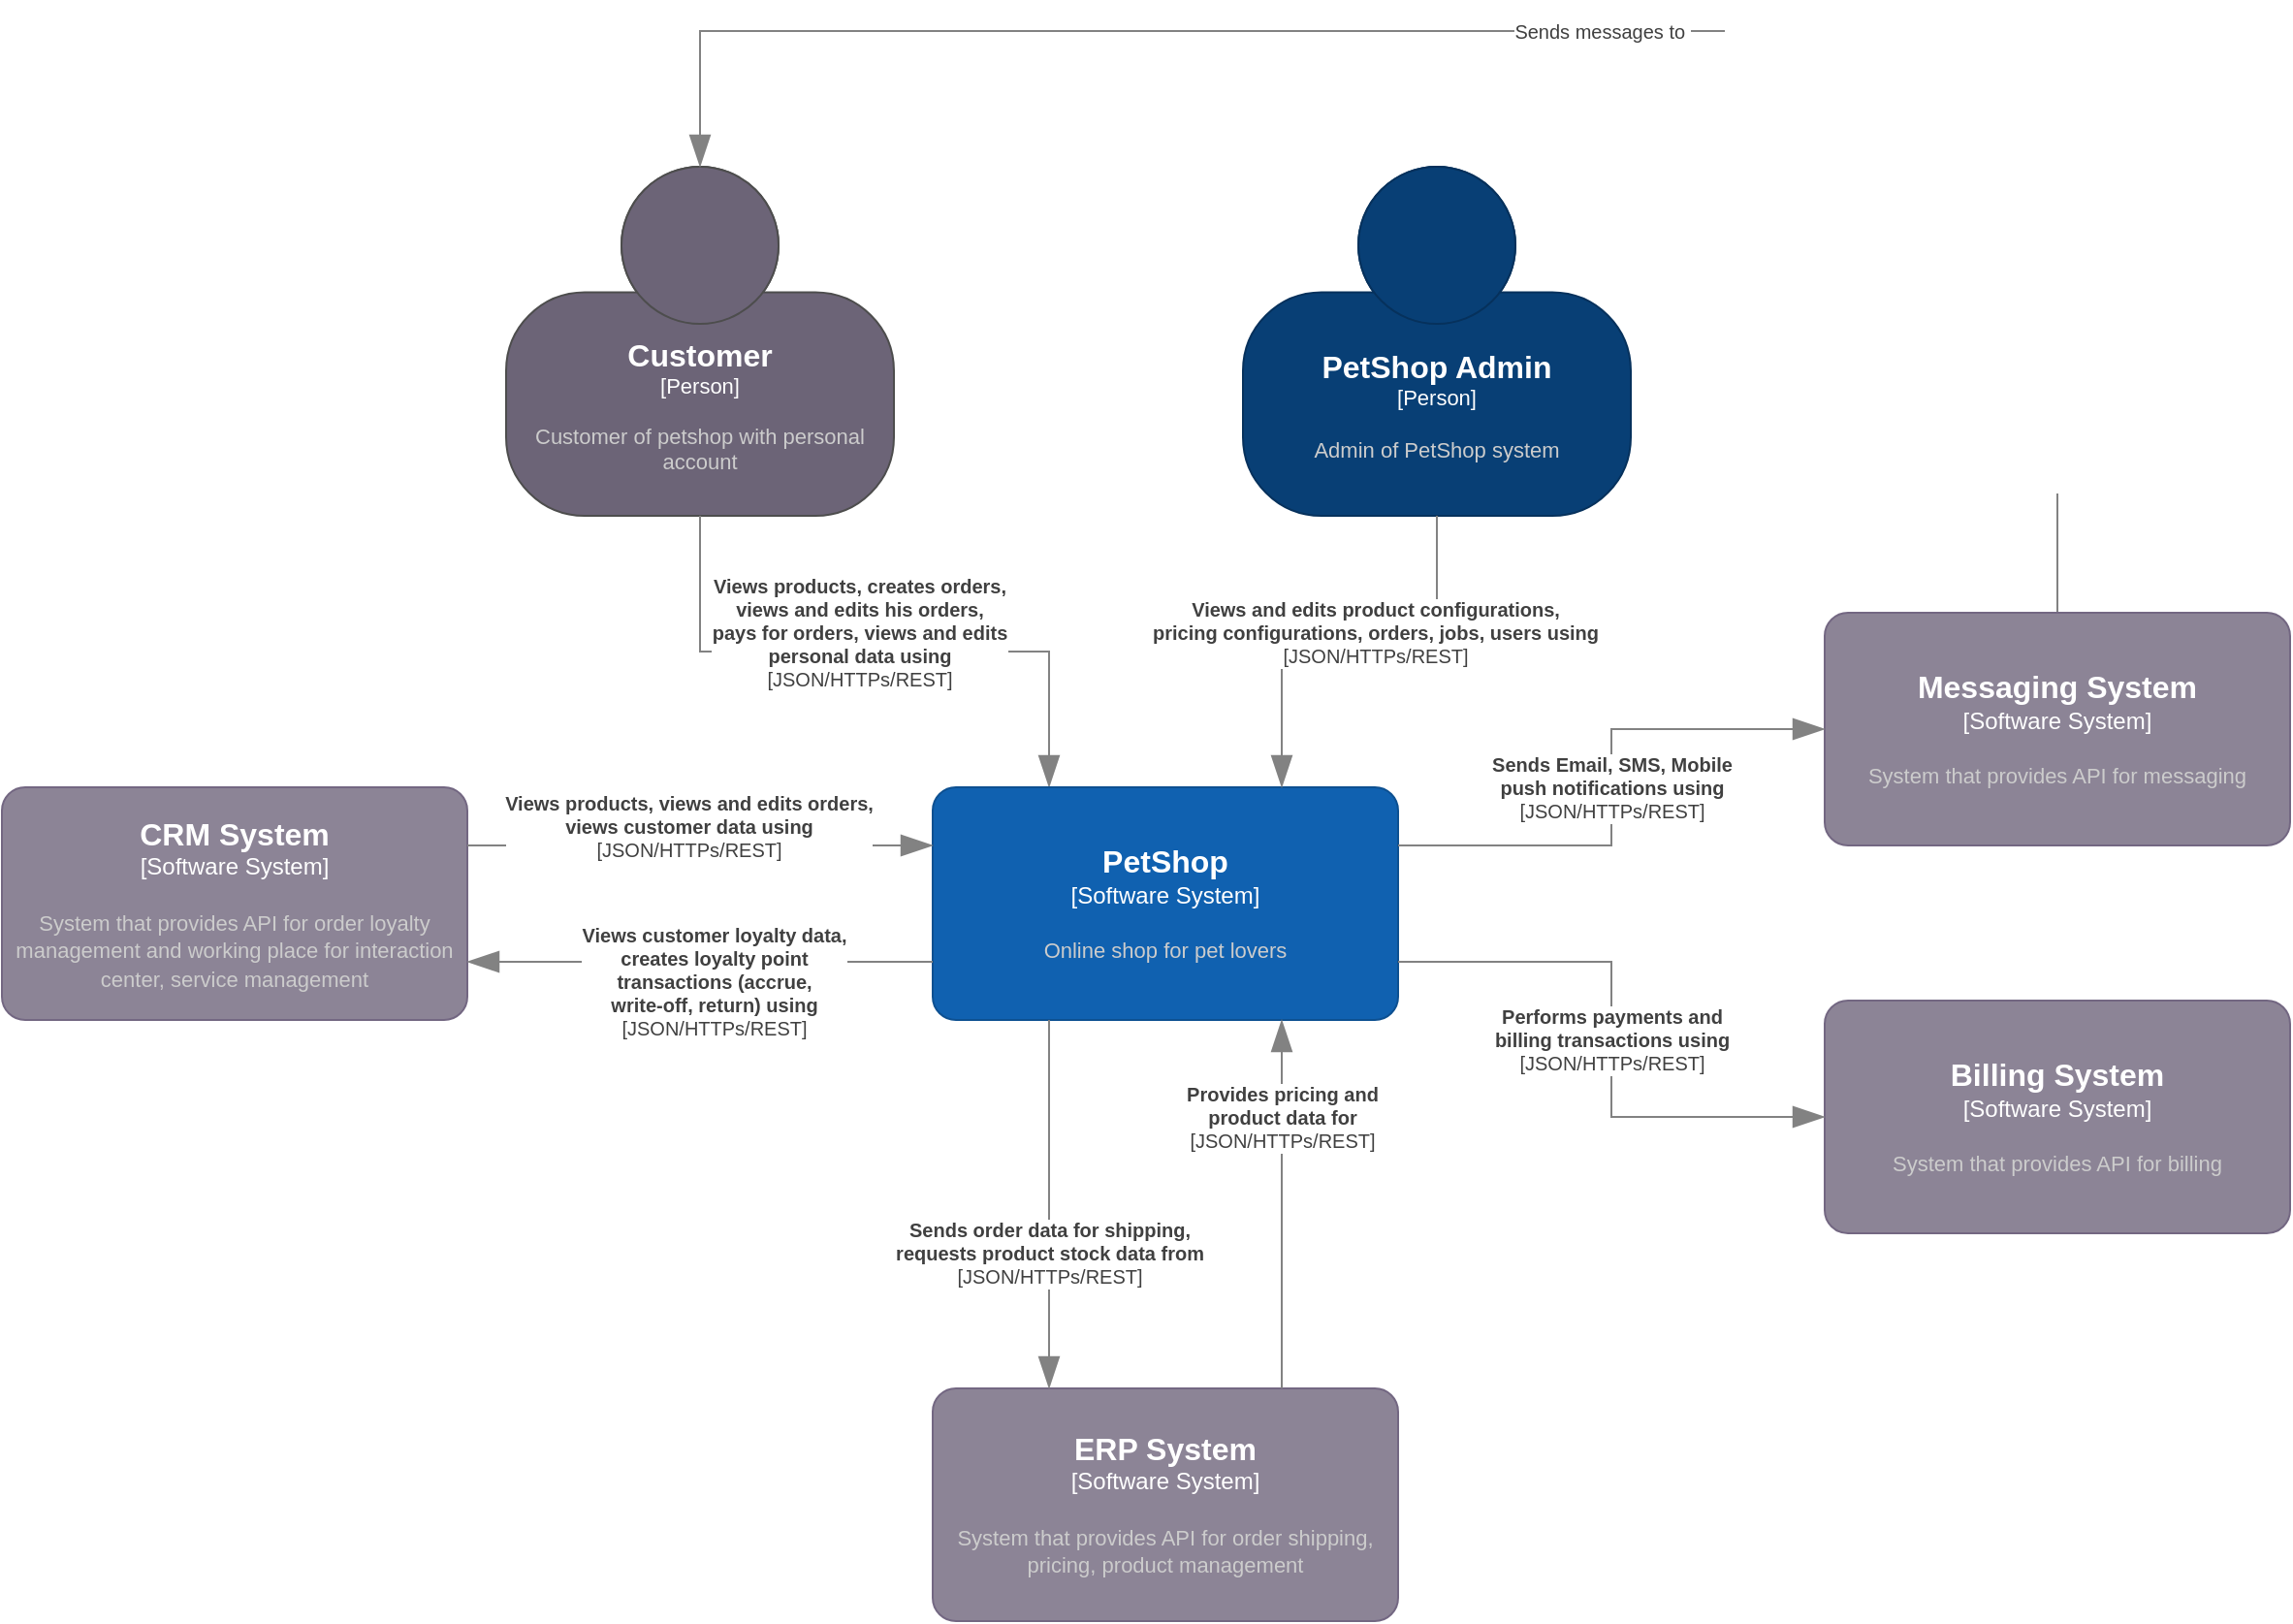 <mxfile version="20.7.3" type="device" pages="2"><diagram id="Yo8adCHM7sWVSTOQ2wlC" name="C1"><mxGraphModel dx="2261" dy="796" grid="1" gridSize="10" guides="1" tooltips="1" connect="1" arrows="1" fold="1" page="1" pageScale="1" pageWidth="827" pageHeight="1169" math="0" shadow="0"><root><mxCell id="0"/><mxCell id="1" parent="0"/><object placeholders="1" c4Name="PetShop Admin" c4Type="Person" c4Description="Admin of PetShop system" label="&lt;font style=&quot;font-size: 16px&quot;&gt;&lt;b&gt;%c4Name%&lt;/b&gt;&lt;/font&gt;&lt;div&gt;[%c4Type%]&lt;/div&gt;&lt;br&gt;&lt;div&gt;&lt;font style=&quot;font-size: 11px&quot;&gt;&lt;font color=&quot;#cccccc&quot;&gt;%c4Description%&lt;/font&gt;&lt;/div&gt;" id="4FfyVDOEcamkvnU1rF3S-3"><mxCell style="html=1;fontSize=11;dashed=0;whiteSpace=wrap;fillColor=#083F75;strokeColor=#06315C;fontColor=#ffffff;shape=mxgraph.c4.person2;align=center;metaEdit=1;points=[[0.5,0,0],[1,0.5,0],[1,0.75,0],[0.75,1,0],[0.5,1,0],[0.25,1,0],[0,0.75,0],[0,0.5,0]];resizable=0;" vertex="1" parent="1"><mxGeometry y="200" width="200" height="180" as="geometry"/></mxCell></object><object placeholders="1" c4Name="Customer" c4Type="Person" c4Description="Customer of petshop with personal account" label="&lt;font style=&quot;font-size: 16px&quot;&gt;&lt;b&gt;%c4Name%&lt;/b&gt;&lt;/font&gt;&lt;div&gt;[%c4Type%]&lt;/div&gt;&lt;br&gt;&lt;div&gt;&lt;font style=&quot;font-size: 11px&quot;&gt;&lt;font color=&quot;#cccccc&quot;&gt;%c4Description%&lt;/font&gt;&lt;/div&gt;" id="4FfyVDOEcamkvnU1rF3S-4"><mxCell style="html=1;fontSize=11;dashed=0;whiteSpace=wrap;fillColor=#6C6477;strokeColor=#4D4D4D;fontColor=#ffffff;shape=mxgraph.c4.person2;align=center;metaEdit=1;points=[[0.5,0,0],[1,0.5,0],[1,0.75,0],[0.75,1,0],[0.5,1,0],[0.25,1,0],[0,0.75,0],[0,0.5,0]];resizable=0;" vertex="1" parent="1"><mxGeometry x="-380" y="200" width="200" height="180" as="geometry"/></mxCell></object><mxCell id="4FfyVDOEcamkvnU1rF3S-18" value="Sends messages to&amp;nbsp;" style="edgeStyle=orthogonalEdgeStyle;rounded=0;orthogonalLoop=1;jettySize=auto;html=1;exitX=0.5;exitY=0;exitDx=0;exitDy=0;exitPerimeter=0;entryX=0.5;entryY=0;entryDx=0;entryDy=0;entryPerimeter=0;endArrow=blockThin;fontSize=10;strokeColor=#828282;fontColor=#404040;strokeWidth=1;endFill=1;endSize=14;startSize=14;" edge="1" parent="1" source="4FfyVDOEcamkvnU1rF3S-6" target="4FfyVDOEcamkvnU1rF3S-4"><mxGeometry relative="1" as="geometry"><Array as="points"><mxPoint x="420" y="130"/><mxPoint x="-280" y="130"/></Array></mxGeometry></mxCell><object placeholders="1" c4Name="Messaging System" c4Type="Software System" c4Description="System that provides API for messaging" label="&lt;font style=&quot;font-size: 16px&quot;&gt;&lt;b&gt;%c4Name%&lt;/b&gt;&lt;/font&gt;&lt;div&gt;[%c4Type%]&lt;/div&gt;&lt;br&gt;&lt;div&gt;&lt;font style=&quot;font-size: 11px&quot;&gt;&lt;font color=&quot;#cccccc&quot;&gt;%c4Description%&lt;/font&gt;&lt;/div&gt;" id="4FfyVDOEcamkvnU1rF3S-6"><mxCell style="rounded=1;whiteSpace=wrap;html=1;labelBackgroundColor=none;fillColor=#8C8496;fontColor=#ffffff;align=center;arcSize=10;strokeColor=#736782;metaEdit=1;resizable=0;points=[[0.25,0,0],[0.5,0,0],[0.75,0,0],[1,0.25,0],[1,0.5,0],[1,0.75,0],[0.75,1,0],[0.5,1,0],[0.25,1,0],[0,0.75,0],[0,0.5,0],[0,0.25,0]];" vertex="1" parent="1"><mxGeometry x="300" y="430" width="240" height="120" as="geometry"/></mxCell></object><object placeholders="1" c4Name="Billing System" c4Type="Software System" c4Description="System that provides API for billing" label="&lt;font style=&quot;font-size: 16px&quot;&gt;&lt;b&gt;%c4Name%&lt;/b&gt;&lt;/font&gt;&lt;div&gt;[%c4Type%]&lt;/div&gt;&lt;br&gt;&lt;div&gt;&lt;font style=&quot;font-size: 11px&quot;&gt;&lt;font color=&quot;#cccccc&quot;&gt;%c4Description%&lt;/font&gt;&lt;/div&gt;" id="4FfyVDOEcamkvnU1rF3S-7"><mxCell style="rounded=1;whiteSpace=wrap;html=1;labelBackgroundColor=none;fillColor=#8C8496;fontColor=#ffffff;align=center;arcSize=10;strokeColor=#736782;metaEdit=1;resizable=0;points=[[0.25,0,0],[0.5,0,0],[0.75,0,0],[1,0.25,0],[1,0.5,0],[1,0.75,0],[0.75,1,0],[0.5,1,0],[0.25,1,0],[0,0.75,0],[0,0.5,0],[0,0.25,0]];" vertex="1" parent="1"><mxGeometry x="300" y="630" width="240" height="120" as="geometry"/></mxCell></object><object placeholders="1" c4Name="ERP System" c4Type="Software System" c4Description="System that provides API for order shipping, pricing, product management" label="&lt;font style=&quot;font-size: 16px&quot;&gt;&lt;b&gt;%c4Name%&lt;/b&gt;&lt;/font&gt;&lt;div&gt;[%c4Type%]&lt;/div&gt;&lt;br&gt;&lt;div&gt;&lt;font style=&quot;font-size: 11px&quot;&gt;&lt;font color=&quot;#cccccc&quot;&gt;%c4Description%&lt;/font&gt;&lt;/div&gt;" id="4FfyVDOEcamkvnU1rF3S-8"><mxCell style="rounded=1;whiteSpace=wrap;html=1;labelBackgroundColor=none;fillColor=#8C8496;fontColor=#ffffff;align=center;arcSize=10;strokeColor=#736782;metaEdit=1;resizable=0;points=[[0.25,0,0],[0.5,0,0],[0.75,0,0],[1,0.25,0],[1,0.5,0],[1,0.75,0],[0.75,1,0],[0.5,1,0],[0.25,1,0],[0,0.75,0],[0,0.5,0],[0,0.25,0]];" vertex="1" parent="1"><mxGeometry x="-160" y="830" width="240" height="120" as="geometry"/></mxCell></object><object placeholders="1" c4Name="CRM System" c4Type="Software System" c4Description="System that provides API for order loyalty management and working place for interaction center, service management" label="&lt;font style=&quot;font-size: 16px&quot;&gt;&lt;b&gt;%c4Name%&lt;/b&gt;&lt;/font&gt;&lt;div&gt;[%c4Type%]&lt;/div&gt;&lt;br&gt;&lt;div&gt;&lt;font style=&quot;font-size: 11px&quot;&gt;&lt;font color=&quot;#cccccc&quot;&gt;%c4Description%&lt;/font&gt;&lt;/div&gt;" id="4FfyVDOEcamkvnU1rF3S-9"><mxCell style="rounded=1;whiteSpace=wrap;html=1;labelBackgroundColor=none;fillColor=#8C8496;fontColor=#ffffff;align=center;arcSize=10;strokeColor=#736782;metaEdit=1;resizable=0;points=[[0.25,0,0],[0.5,0,0],[0.75,0,0],[1,0.25,0],[1,0.5,0],[1,0.75,0],[0.75,1,0],[0.5,1,0],[0.25,1,0],[0,0.75,0],[0,0.5,0],[0,0.25,0]];" vertex="1" parent="1"><mxGeometry x="-640" y="520" width="240" height="120" as="geometry"/></mxCell></object><object placeholders="1" c4Type="Relationship" c4Technology="JSON/HTTPs/REST" c4Description="Views products, creates orders, &#10;views and edits his orders, &#10;pays for orders, views and edits &#10;personal data using" label="&lt;div style=&quot;text-align: left&quot;&gt;&lt;div style=&quot;text-align: center&quot;&gt;&lt;b&gt;%c4Description%&lt;/b&gt;&lt;/div&gt;&lt;div style=&quot;text-align: center&quot;&gt;[%c4Technology%]&lt;/div&gt;&lt;/div&gt;" id="4FfyVDOEcamkvnU1rF3S-10"><mxCell style="endArrow=blockThin;html=1;fontSize=10;fontColor=#404040;strokeWidth=1;endFill=1;strokeColor=#828282;elbow=vertical;metaEdit=1;endSize=14;startSize=14;jumpStyle=arc;jumpSize=16;rounded=0;edgeStyle=orthogonalEdgeStyle;exitX=0.5;exitY=1;exitDx=0;exitDy=0;exitPerimeter=0;entryX=0.25;entryY=0;entryDx=0;entryDy=0;entryPerimeter=0;" edge="1" parent="1" source="4FfyVDOEcamkvnU1rF3S-4" target="4FfyVDOEcamkvnU1rF3S-11"><mxGeometry x="-0.053" y="10" width="240" relative="1" as="geometry"><mxPoint x="-550" y="420" as="sourcePoint"/><mxPoint x="-340" y="620" as="targetPoint"/><mxPoint as="offset"/></mxGeometry></mxCell></object><object placeholders="1" c4Name="PetShop" c4Type="Software System" c4Description="Online shop for pet lovers" label="&lt;font style=&quot;font-size: 16px&quot;&gt;&lt;b&gt;%c4Name%&lt;/b&gt;&lt;/font&gt;&lt;div&gt;[%c4Type%]&lt;/div&gt;&lt;br&gt;&lt;div&gt;&lt;font style=&quot;font-size: 11px&quot;&gt;&lt;font color=&quot;#cccccc&quot;&gt;%c4Description%&lt;/font&gt;&lt;/div&gt;" id="4FfyVDOEcamkvnU1rF3S-11"><mxCell style="rounded=1;whiteSpace=wrap;html=1;labelBackgroundColor=none;fillColor=#1061B0;fontColor=#ffffff;align=center;arcSize=10;strokeColor=#0D5091;metaEdit=1;resizable=0;points=[[0.25,0,0],[0.5,0,0],[0.75,0,0],[1,0.25,0],[1,0.5,0],[1,0.75,0],[0.75,1,0],[0.5,1,0],[0.25,1,0],[0,0.75,0],[0,0.5,0],[0,0.25,0]];" vertex="1" parent="1"><mxGeometry x="-160" y="520" width="240" height="120" as="geometry"/></mxCell></object><object placeholders="1" c4Type="Relationship" c4Technology="JSON/HTTPs/REST" c4Description="Views and edits product configurations, &#10;pricing configurations, orders, jobs, users using" label="&lt;div style=&quot;text-align: left&quot;&gt;&lt;div style=&quot;text-align: center&quot;&gt;&lt;b&gt;%c4Description%&lt;/b&gt;&lt;/div&gt;&lt;div style=&quot;text-align: center&quot;&gt;[%c4Technology%]&lt;/div&gt;&lt;/div&gt;" id="4FfyVDOEcamkvnU1rF3S-12"><mxCell style="endArrow=blockThin;html=1;fontSize=10;fontColor=#404040;strokeWidth=1;endFill=1;strokeColor=#828282;elbow=vertical;metaEdit=1;endSize=14;startSize=14;jumpStyle=arc;jumpSize=16;rounded=0;edgeStyle=orthogonalEdgeStyle;exitX=0.5;exitY=1;exitDx=0;exitDy=0;exitPerimeter=0;entryX=0.75;entryY=0;entryDx=0;entryDy=0;entryPerimeter=0;" edge="1" parent="1" source="4FfyVDOEcamkvnU1rF3S-3" target="4FfyVDOEcamkvnU1rF3S-11"><mxGeometry x="-0.071" y="-10" width="240" relative="1" as="geometry"><mxPoint x="-270" y="390" as="sourcePoint"/><mxPoint x="-90" y="590" as="targetPoint"/><mxPoint as="offset"/></mxGeometry></mxCell></object><object placeholders="1" c4Type="Relationship" c4Technology="JSON/HTTPs/REST" c4Description="Sends Email, SMS, Mobile &#10;push notifications using" label="&lt;div style=&quot;text-align: left&quot;&gt;&lt;div style=&quot;text-align: center&quot;&gt;&lt;b&gt;%c4Description%&lt;/b&gt;&lt;/div&gt;&lt;div style=&quot;text-align: center&quot;&gt;[%c4Technology%]&lt;/div&gt;&lt;/div&gt;" id="4FfyVDOEcamkvnU1rF3S-13"><mxCell style="endArrow=blockThin;html=1;fontSize=10;fontColor=#404040;strokeWidth=1;endFill=1;strokeColor=#828282;elbow=vertical;metaEdit=1;endSize=14;startSize=14;jumpStyle=arc;jumpSize=16;rounded=0;edgeStyle=orthogonalEdgeStyle;exitX=1;exitY=0.25;exitDx=0;exitDy=0;exitPerimeter=0;entryX=0;entryY=0.5;entryDx=0;entryDy=0;entryPerimeter=0;" edge="1" parent="1" source="4FfyVDOEcamkvnU1rF3S-11" target="4FfyVDOEcamkvnU1rF3S-6"><mxGeometry width="240" relative="1" as="geometry"><mxPoint x="110" y="390" as="sourcePoint"/><mxPoint x="30" y="530" as="targetPoint"/><mxPoint as="offset"/></mxGeometry></mxCell></object><object placeholders="1" c4Type="Relationship" c4Technology="JSON/HTTPs/REST" c4Description="Performs payments and &#10;billing transactions using" label="&lt;div style=&quot;text-align: left&quot;&gt;&lt;div style=&quot;text-align: center&quot;&gt;&lt;b&gt;%c4Description%&lt;/b&gt;&lt;/div&gt;&lt;div style=&quot;text-align: center&quot;&gt;[%c4Technology%]&lt;/div&gt;&lt;/div&gt;" id="4FfyVDOEcamkvnU1rF3S-16"><mxCell style="endArrow=blockThin;html=1;fontSize=10;fontColor=#404040;strokeWidth=1;endFill=1;strokeColor=#828282;elbow=vertical;metaEdit=1;endSize=14;startSize=14;jumpStyle=arc;jumpSize=16;rounded=0;edgeStyle=orthogonalEdgeStyle;exitX=1;exitY=0.75;exitDx=0;exitDy=0;exitPerimeter=0;entryX=0;entryY=0.5;entryDx=0;entryDy=0;entryPerimeter=0;" edge="1" parent="1" source="4FfyVDOEcamkvnU1rF3S-11" target="4FfyVDOEcamkvnU1rF3S-7"><mxGeometry width="240" relative="1" as="geometry"><mxPoint x="90" y="560.0" as="sourcePoint"/><mxPoint x="310" y="500.0" as="targetPoint"/><mxPoint as="offset"/></mxGeometry></mxCell></object><object placeholders="1" c4Type="Relationship" c4Technology="JSON/HTTPs/REST" c4Description="Provides pricing and &#10;product data for" label="&lt;div style=&quot;text-align: left&quot;&gt;&lt;div style=&quot;text-align: center&quot;&gt;&lt;b&gt;%c4Description%&lt;/b&gt;&lt;/div&gt;&lt;div style=&quot;text-align: center&quot;&gt;[%c4Technology%]&lt;/div&gt;&lt;/div&gt;" id="4FfyVDOEcamkvnU1rF3S-20"><mxCell style="endArrow=blockThin;html=1;fontSize=10;fontColor=#404040;strokeWidth=1;endFill=1;strokeColor=#828282;elbow=vertical;metaEdit=1;endSize=14;startSize=14;jumpStyle=arc;jumpSize=16;rounded=0;edgeStyle=orthogonalEdgeStyle;exitX=0.75;exitY=0;exitDx=0;exitDy=0;exitPerimeter=0;entryX=0.75;entryY=1;entryDx=0;entryDy=0;entryPerimeter=0;" edge="1" parent="1" source="4FfyVDOEcamkvnU1rF3S-8" target="4FfyVDOEcamkvnU1rF3S-11"><mxGeometry x="0.474" width="240" relative="1" as="geometry"><mxPoint x="90" y="620" as="sourcePoint"/><mxPoint x="310" y="700" as="targetPoint"/><mxPoint as="offset"/><Array as="points"><mxPoint x="20" y="760"/><mxPoint x="20" y="760"/></Array></mxGeometry></mxCell></object><object placeholders="1" c4Type="Relationship" c4Technology="JSON/HTTPs/REST" c4Description="Sends order data for shipping,&#10;requests product stock data from" label="&lt;div style=&quot;text-align: left&quot;&gt;&lt;div style=&quot;text-align: center&quot;&gt;&lt;b&gt;%c4Description%&lt;/b&gt;&lt;/div&gt;&lt;div style=&quot;text-align: center&quot;&gt;[%c4Technology%]&lt;/div&gt;&lt;/div&gt;" id="4FfyVDOEcamkvnU1rF3S-21"><mxCell style="endArrow=blockThin;html=1;fontSize=10;fontColor=#404040;strokeWidth=1;endFill=1;strokeColor=#828282;elbow=vertical;metaEdit=1;endSize=14;startSize=14;jumpStyle=arc;jumpSize=16;rounded=0;edgeStyle=orthogonalEdgeStyle;exitX=0.25;exitY=1;exitDx=0;exitDy=0;exitPerimeter=0;entryX=0.25;entryY=0;entryDx=0;entryDy=0;entryPerimeter=0;" edge="1" parent="1" source="4FfyVDOEcamkvnU1rF3S-11" target="4FfyVDOEcamkvnU1rF3S-8"><mxGeometry x="0.263" width="240" relative="1" as="geometry"><mxPoint x="160" y="810" as="sourcePoint"/><mxPoint x="-80" y="760" as="targetPoint"/><mxPoint as="offset"/><Array as="points"><mxPoint x="-100" y="780"/><mxPoint x="-100" y="780"/></Array></mxGeometry></mxCell></object><object placeholders="1" c4Type="Relationship" c4Technology="JSON/HTTPs/REST" c4Description="Views products, views and edits orders, &#10;views customer data using" label="&lt;div style=&quot;text-align: left&quot;&gt;&lt;div style=&quot;text-align: center&quot;&gt;&lt;b&gt;%c4Description%&lt;/b&gt;&lt;/div&gt;&lt;div style=&quot;text-align: center&quot;&gt;[%c4Technology%]&lt;/div&gt;&lt;/div&gt;" id="4FfyVDOEcamkvnU1rF3S-23"><mxCell style="endArrow=blockThin;html=1;fontSize=10;fontColor=#404040;strokeWidth=1;endFill=1;strokeColor=#828282;elbow=vertical;metaEdit=1;endSize=14;startSize=14;jumpStyle=arc;jumpSize=16;rounded=0;edgeStyle=orthogonalEdgeStyle;exitX=1;exitY=0.25;exitDx=0;exitDy=0;exitPerimeter=0;entryX=0;entryY=0.25;entryDx=0;entryDy=0;entryPerimeter=0;" edge="1" parent="1" source="4FfyVDOEcamkvnU1rF3S-9" target="4FfyVDOEcamkvnU1rF3S-11"><mxGeometry x="-0.053" y="10" width="240" relative="1" as="geometry"><mxPoint x="-270" y="390" as="sourcePoint"/><mxPoint x="-90" y="530" as="targetPoint"/><mxPoint as="offset"/></mxGeometry></mxCell></object><object placeholders="1" c4Type="Relationship" c4Technology="JSON/HTTPs/REST" c4Description="Views customer loyalty data, &#10;creates loyalty point &#10;transactions (accrue, &#10;write-off, return) using" label="&lt;div style=&quot;text-align: left&quot;&gt;&lt;div style=&quot;text-align: center&quot;&gt;&lt;b&gt;%c4Description%&lt;/b&gt;&lt;/div&gt;&lt;div style=&quot;text-align: center&quot;&gt;[%c4Technology%]&lt;/div&gt;&lt;/div&gt;" id="4FfyVDOEcamkvnU1rF3S-24"><mxCell style="endArrow=blockThin;html=1;fontSize=10;fontColor=#404040;strokeWidth=1;endFill=1;strokeColor=#828282;elbow=vertical;metaEdit=1;endSize=14;startSize=14;jumpStyle=arc;jumpSize=16;rounded=0;edgeStyle=orthogonalEdgeStyle;exitX=0;exitY=0.75;exitDx=0;exitDy=0;exitPerimeter=0;entryX=1;entryY=0.75;entryDx=0;entryDy=0;entryPerimeter=0;" edge="1" parent="1" source="4FfyVDOEcamkvnU1rF3S-11" target="4FfyVDOEcamkvnU1rF3S-9"><mxGeometry x="-0.053" y="10" width="240" relative="1" as="geometry"><mxPoint x="-390" y="560" as="sourcePoint"/><mxPoint x="-150" y="560" as="targetPoint"/><mxPoint as="offset"/></mxGeometry></mxCell></object></root></mxGraphModel></diagram><diagram id="Q47UGhkZSIx92q0Fu9DE" name="C2"><mxGraphModel dx="1222" dy="1137" grid="1" gridSize="10" guides="1" tooltips="1" connect="1" arrows="1" fold="1" page="1" pageScale="1" pageWidth="827" pageHeight="1169" math="0" shadow="0"><root><mxCell id="0"/><mxCell id="1" parent="0"/><object placeholders="1" c4Name="PetShop" c4Type="SystemScopeBoundary" c4Application="Software System" label="&lt;font style=&quot;font-size: 16px&quot;&gt;&lt;b&gt;&lt;div style=&quot;text-align: left&quot;&gt;%c4Name%&lt;/div&gt;&lt;/b&gt;&lt;/font&gt;&lt;div style=&quot;text-align: left&quot;&gt;[%c4Application%]&lt;/div&gt;" id="NbMKJGdZtkTreQYrwTdR-1"><mxCell style="rounded=1;fontSize=11;whiteSpace=wrap;html=1;dashed=1;arcSize=20;fillColor=none;strokeColor=#666666;fontColor=#333333;labelBackgroundColor=none;align=left;verticalAlign=bottom;labelBorderColor=none;spacingTop=0;spacing=10;dashPattern=8 4;metaEdit=1;rotatable=0;perimeter=rectanglePerimeter;noLabel=0;labelPadding=0;allowArrows=0;connectable=0;expand=0;recursiveResize=0;editable=1;pointerEvents=0;absoluteArcSize=1;points=[[0.25,0,0],[0.5,0,0],[0.75,0,0],[1,0.25,0],[1,0.5,0],[1,0.75,0],[0.75,1,0],[0.5,1,0],[0.25,1,0],[0,0.75,0],[0,0.5,0],[0,0.25,0]];" vertex="1" parent="1"><mxGeometry x="900" y="410" width="1080" height="1140" as="geometry"/></mxCell></object><object placeholders="1" c4Type="Database" c4Container="Container" c4Technology="PostgreSQL" c4Description="Database for PetShop application" label="&lt;font style=&quot;font-size: 16px&quot;&gt;&lt;b&gt;%c4Type%&lt;/b&gt;&lt;/font&gt;&lt;div&gt;[%c4Container%:&amp;nbsp;%c4Technology%]&lt;/div&gt;&lt;br&gt;&lt;div&gt;&lt;font style=&quot;font-size: 11px&quot;&gt;&lt;font color=&quot;#E6E6E6&quot;&gt;%c4Description%&lt;/font&gt;&lt;/div&gt;" id="NbMKJGdZtkTreQYrwTdR-2"><mxCell style="shape=cylinder3;size=15;whiteSpace=wrap;html=1;boundedLbl=1;rounded=0;labelBackgroundColor=none;fillColor=#23A2D9;fontSize=12;fontColor=#ffffff;align=center;strokeColor=#0E7DAD;metaEdit=1;points=[[0.5,0,0],[1,0.25,0],[1,0.5,0],[1,0.75,0],[0.5,1,0],[0,0.75,0],[0,0.5,0],[0,0.25,0]];resizable=0;" vertex="1" parent="1"><mxGeometry x="1330" y="1375" width="240" height="120" as="geometry"/></mxCell></object><object placeholders="1" c4Type="Customer UI" c4Container="Container" c4Technology="JavaScript, React" c4Description="Provides PetShop functionality &#10;for customers by web browser" label="&lt;font style=&quot;font-size: 16px&quot;&gt;&lt;b&gt;%c4Type%&lt;/b&gt;&lt;/font&gt;&lt;div&gt;[%c4Container%:&amp;nbsp;%c4Technology%]&lt;/div&gt;&lt;br&gt;&lt;div&gt;&lt;font style=&quot;font-size: 11px&quot;&gt;&lt;font color=&quot;#E6E6E6&quot;&gt;%c4Description%&lt;/font&gt;&lt;/div&gt;" id="NbMKJGdZtkTreQYrwTdR-3"><mxCell style="shape=mxgraph.c4.webBrowserContainer2;whiteSpace=wrap;html=1;boundedLbl=1;rounded=0;labelBackgroundColor=none;strokeColor=#118ACD;fillColor=#23A2D9;strokeColor=#118ACD;strokeColor2=#0E7DAD;fontSize=12;fontColor=#ffffff;align=center;metaEdit=1;points=[[0.5,0,0],[1,0.25,0],[1,0.5,0],[1,0.75,0],[0.5,1,0],[0,0.75,0],[0,0.5,0],[0,0.25,0]];resizable=0;" vertex="1" parent="1"><mxGeometry x="1020" y="470" width="240" height="160" as="geometry"/></mxCell></object><object placeholders="1" c4Type="Admin UI" c4Container="Container" c4Technology="JavaScript, React" c4Description="Provides PetShop configuration UI &#10;for system admins by web browser" label="&lt;font style=&quot;font-size: 16px&quot;&gt;&lt;b&gt;%c4Type%&lt;/b&gt;&lt;/font&gt;&lt;div&gt;[%c4Container%:&amp;nbsp;%c4Technology%]&lt;/div&gt;&lt;br&gt;&lt;div&gt;&lt;font style=&quot;font-size: 11px&quot;&gt;&lt;font color=&quot;#E6E6E6&quot;&gt;%c4Description%&lt;/font&gt;&lt;/div&gt;" id="NbMKJGdZtkTreQYrwTdR-4"><mxCell style="shape=mxgraph.c4.webBrowserContainer2;whiteSpace=wrap;html=1;boundedLbl=1;rounded=0;labelBackgroundColor=none;strokeColor=#118ACD;fillColor=#23A2D9;strokeColor=#118ACD;strokeColor2=#0E7DAD;fontSize=12;fontColor=#ffffff;align=center;metaEdit=1;points=[[0.5,0,0],[1,0.25,0],[1,0.5,0],[1,0.75,0],[0.5,1,0],[0,0.75,0],[0,0.5,0],[0,0.25,0]];resizable=0;" vertex="1" parent="1"><mxGeometry x="1640" y="480" width="240" height="160" as="geometry"/></mxCell></object><object placeholders="1" c4Name="Mobile application" c4Type="Container" c4Technology="Xamarin" c4Description="Provides PetShop functionality &#10;for customers by Android/IOS app" label="&lt;font style=&quot;font-size: 16px&quot;&gt;&lt;b&gt;%c4Name%&lt;/b&gt;&lt;/font&gt;&lt;div&gt;[%c4Type%: %c4Technology%]&lt;/div&gt;&lt;br&gt;&lt;div&gt;&lt;font style=&quot;font-size: 11px&quot;&gt;&lt;font color=&quot;#E6E6E6&quot;&gt;%c4Description%&lt;/font&gt;&lt;/div&gt;" id="NbMKJGdZtkTreQYrwTdR-5"><mxCell style="rounded=1;whiteSpace=wrap;html=1;fontSize=11;labelBackgroundColor=none;fillColor=#23A2D9;fontColor=#ffffff;align=center;arcSize=10;strokeColor=#0E7DAD;metaEdit=1;resizable=0;points=[[0.25,0,0],[0.5,0,0],[0.75,0,0],[1,0.25,0],[1,0.5,0],[1,0.75,0],[0.75,1,0],[0.5,1,0],[0.25,1,0],[0,0.75,0],[0,0.5,0],[0,0.25,0]];" vertex="1" parent="1"><mxGeometry x="1330" y="490" width="240" height="120" as="geometry"/></mxCell></object><object placeholders="1" c4Name="Presentation layer" c4Type="SystemScopeBoundary" c4Application="System layer" label="&lt;font style=&quot;font-size: 16px&quot;&gt;&lt;b&gt;&lt;div style=&quot;text-align: left&quot;&gt;%c4Name%&lt;/div&gt;&lt;/b&gt;&lt;/font&gt;&lt;div style=&quot;text-align: left&quot;&gt;[%c4Application%]&lt;/div&gt;" id="NbMKJGdZtkTreQYrwTdR-6"><mxCell style="rounded=1;fontSize=11;whiteSpace=wrap;html=1;dashed=1;arcSize=20;fillColor=none;strokeColor=#666666;fontColor=#333333;labelBackgroundColor=none;align=left;verticalAlign=bottom;labelBorderColor=none;spacingTop=0;spacing=10;dashPattern=8 4;metaEdit=1;rotatable=0;perimeter=rectanglePerimeter;noLabel=0;labelPadding=0;allowArrows=0;connectable=0;expand=0;recursiveResize=0;editable=1;pointerEvents=0;absoluteArcSize=1;points=[[0.25,0,0],[0.5,0,0],[0.75,0,0],[1,0.25,0],[1,0.5,0],[1,0.75,0],[0.75,1,0],[0.5,1,0],[0.25,1,0],[0,0.75,0],[0,0.5,0],[0,0.25,0]];" vertex="1" parent="1"><mxGeometry x="930" y="440" width="1020" height="270" as="geometry"/></mxCell></object><object placeholders="1" c4Name="Database layer" c4Type="SystemScopeBoundary" c4Application="System layer" label="&lt;font style=&quot;font-size: 16px&quot;&gt;&lt;b&gt;&lt;div style=&quot;text-align: left&quot;&gt;%c4Name%&lt;/div&gt;&lt;/b&gt;&lt;/font&gt;&lt;div style=&quot;text-align: left&quot;&gt;[%c4Application%]&lt;/div&gt;" id="NbMKJGdZtkTreQYrwTdR-7"><mxCell style="rounded=1;fontSize=11;whiteSpace=wrap;html=1;dashed=1;arcSize=20;fillColor=none;strokeColor=#666666;fontColor=#333333;labelBackgroundColor=none;align=left;verticalAlign=bottom;labelBorderColor=none;spacingTop=0;spacing=10;dashPattern=8 4;metaEdit=1;rotatable=0;perimeter=rectanglePerimeter;noLabel=0;labelPadding=0;allowArrows=0;connectable=0;expand=0;recursiveResize=0;editable=1;pointerEvents=0;absoluteArcSize=1;points=[[0.25,0,0],[0.5,0,0],[0.75,0,0],[1,0.25,0],[1,0.5,0],[1,0.75,0],[0.75,1,0],[0.5,1,0],[0.25,1,0],[0,0.75,0],[0,0.5,0],[0,0.25,0]];" vertex="1" parent="1"><mxGeometry x="1100" y="1350" width="490" height="170" as="geometry"/></mxCell></object><object placeholders="1" c4Name="API Application" c4Type="Container" c4Technology="Java/Spring MVC" c4Description="Provides PetShop functionality API for external systems" label="&lt;font style=&quot;font-size: 16px&quot;&gt;&lt;b&gt;%c4Name%&lt;/b&gt;&lt;/font&gt;&lt;div&gt;[%c4Type%: %c4Technology%]&lt;/div&gt;&lt;br&gt;&lt;div&gt;&lt;font style=&quot;font-size: 11px&quot;&gt;&lt;font color=&quot;#E6E6E6&quot;&gt;%c4Description%&lt;/font&gt;&lt;/div&gt;" id="NbMKJGdZtkTreQYrwTdR-8"><mxCell style="rounded=1;whiteSpace=wrap;html=1;fontSize=11;labelBackgroundColor=none;fillColor=#23A2D9;fontColor=#ffffff;align=center;arcSize=10;strokeColor=#0E7DAD;metaEdit=1;resizable=0;points=[[0.25,0,0],[0.5,0,0],[0.75,0,0],[1,0.25,0],[1,0.5,0],[1,0.75,0],[0.75,1,0],[0.5,1,0],[0.25,1,0],[0,0.75,0],[0,0.5,0],[0,0.25,0]];" vertex="1" parent="1"><mxGeometry x="1640" y="760" width="240" height="120" as="geometry"/></mxCell></object><object placeholders="1" c4Name="WEB Application" c4Type="Container" c4Technology="Java/Spring MVC" c4Description="Provides PetShop functionality API for web broser and mobile app UI" label="&lt;font style=&quot;font-size: 16px&quot;&gt;&lt;b&gt;%c4Name%&lt;/b&gt;&lt;/font&gt;&lt;div&gt;[%c4Type%: %c4Technology%]&lt;/div&gt;&lt;br&gt;&lt;div&gt;&lt;font style=&quot;font-size: 11px&quot;&gt;&lt;font color=&quot;#E6E6E6&quot;&gt;%c4Description%&lt;/font&gt;&lt;/div&gt;" id="NbMKJGdZtkTreQYrwTdR-9"><mxCell style="rounded=1;whiteSpace=wrap;html=1;fontSize=11;labelBackgroundColor=none;fillColor=#23A2D9;fontColor=#ffffff;align=center;arcSize=10;strokeColor=#0E7DAD;metaEdit=1;resizable=0;points=[[0.25,0,0],[0.5,0,0],[0.75,0,0],[1,0.25,0],[1,0.5,0],[1,0.75,0],[0.75,1,0],[0.5,1,0],[0.25,1,0],[0,0.75,0],[0,0.5,0],[0,0.25,0]];" vertex="1" parent="1"><mxGeometry x="1330" y="760" width="240" height="120" as="geometry"/></mxCell></object><object placeholders="1" c4Name="Business Logic Application" c4Type="Container" c4Technology="Java/Spring MVC" c4Description="Provides Java interface for order, customer, products, pricing, user processing" label="&lt;font style=&quot;font-size: 16px&quot;&gt;&lt;b&gt;%c4Name%&lt;/b&gt;&lt;/font&gt;&lt;div&gt;[%c4Type%: %c4Technology%]&lt;/div&gt;&lt;br&gt;&lt;div&gt;&lt;font style=&quot;font-size: 11px&quot;&gt;&lt;font color=&quot;#E6E6E6&quot;&gt;%c4Description%&lt;/font&gt;&lt;/div&gt;" id="NbMKJGdZtkTreQYrwTdR-10"><mxCell style="rounded=1;whiteSpace=wrap;html=1;fontSize=11;labelBackgroundColor=none;fillColor=#23A2D9;fontColor=#ffffff;align=center;arcSize=10;strokeColor=#0E7DAD;metaEdit=1;resizable=0;points=[[0.25,0,0],[0.5,0,0],[0.75,0,0],[1,0.25,0],[1,0.5,0],[1,0.75,0],[0.75,1,0],[0.5,1,0],[0.25,1,0],[0,0.75,0],[0,0.5,0],[0,0.25,0]];" vertex="1" parent="1"><mxGeometry x="1330" y="970" width="240" height="120" as="geometry"/></mxCell></object><object placeholders="1" c4Name="Customer" c4Type="Person" c4Description="Customer of petshop with personal account" label="&lt;font style=&quot;font-size: 16px&quot;&gt;&lt;b&gt;%c4Name%&lt;/b&gt;&lt;/font&gt;&lt;div&gt;[%c4Type%]&lt;/div&gt;&lt;br&gt;&lt;div&gt;&lt;font style=&quot;font-size: 11px&quot;&gt;&lt;font color=&quot;#cccccc&quot;&gt;%c4Description%&lt;/font&gt;&lt;/div&gt;" id="NbMKJGdZtkTreQYrwTdR-11"><mxCell style="html=1;fontSize=11;dashed=0;whiteSpace=wrap;fillColor=#6C6477;strokeColor=#4D4D4D;fontColor=#ffffff;shape=mxgraph.c4.person2;align=center;metaEdit=1;points=[[0.5,0,0],[1,0.5,0],[1,0.75,0],[0.75,1,0],[0.5,1,0],[0.25,1,0],[0,0.75,0],[0,0.5,0]];resizable=0;" vertex="1" parent="1"><mxGeometry x="1210" y="70" width="200" height="180" as="geometry"/></mxCell></object><object placeholders="1" c4Type="Relationship" c4Technology="JSON/HTTPs/REST" c4Description="Views products, creates orders, &#10;views and edits his orders, &#10;pays for orders, views and edits &#10;personal data using" label="&lt;div style=&quot;text-align: left&quot;&gt;&lt;div style=&quot;text-align: center&quot;&gt;&lt;b&gt;%c4Description%&lt;/b&gt;&lt;/div&gt;&lt;div style=&quot;text-align: center&quot;&gt;[%c4Technology%]&lt;/div&gt;&lt;/div&gt;" id="NbMKJGdZtkTreQYrwTdR-12"><mxCell style="endArrow=blockThin;html=1;fontSize=10;fontColor=#404040;strokeWidth=1;endFill=1;strokeColor=#828282;elbow=vertical;metaEdit=1;endSize=14;startSize=14;jumpStyle=arc;jumpSize=16;rounded=0;edgeStyle=orthogonalEdgeStyle;exitX=0.25;exitY=1;exitDx=0;exitDy=0;exitPerimeter=0;entryX=0.5;entryY=0;entryDx=0;entryDy=0;entryPerimeter=0;" edge="1" parent="1" source="NbMKJGdZtkTreQYrwTdR-11" target="NbMKJGdZtkTreQYrwTdR-3"><mxGeometry x="-0.053" y="10" width="240" relative="1" as="geometry"><mxPoint x="-70" y="470" as="sourcePoint"/><mxPoint x="110" y="610" as="targetPoint"/><mxPoint as="offset"/><Array as="points"><mxPoint x="1260" y="320"/><mxPoint x="1140" y="320"/></Array></mxGeometry></mxCell></object><object placeholders="1" c4Type="Relationship" c4Technology="JSON/HTTPs/REST" c4Description="Views products, creates orders, &#10;views and edits his orders, &#10;pays for orders, views and edits &#10;personal data using" label="&lt;div style=&quot;text-align: left&quot;&gt;&lt;div style=&quot;text-align: center&quot;&gt;&lt;b&gt;%c4Description%&lt;/b&gt;&lt;/div&gt;&lt;div style=&quot;text-align: center&quot;&gt;[%c4Technology%]&lt;/div&gt;&lt;/div&gt;" id="NbMKJGdZtkTreQYrwTdR-13"><mxCell style="endArrow=blockThin;html=1;fontSize=10;fontColor=#404040;strokeWidth=1;endFill=1;strokeColor=#828282;elbow=vertical;metaEdit=1;endSize=14;startSize=14;jumpStyle=arc;jumpSize=16;rounded=0;edgeStyle=orthogonalEdgeStyle;entryX=0.25;entryY=0;entryDx=0;entryDy=0;entryPerimeter=0;exitX=0.5;exitY=1;exitDx=0;exitDy=0;exitPerimeter=0;" edge="1" parent="1" source="NbMKJGdZtkTreQYrwTdR-3" target="NbMKJGdZtkTreQYrwTdR-9"><mxGeometry x="-0.079" y="5" width="240" relative="1" as="geometry"><mxPoint x="970" y="650" as="sourcePoint"/><mxPoint x="1610" y="760" as="targetPoint"/><mxPoint as="offset"/></mxGeometry></mxCell></object><object placeholders="1" c4Type="Relationship" c4Technology="JSON/HTTPs/REST" c4Description="Views products, creates orders, &#10;views and edits his orders, &#10;pays for orders, views and edits &#10;personal data using" label="&lt;div style=&quot;text-align: left&quot;&gt;&lt;div style=&quot;text-align: center&quot;&gt;&lt;b&gt;%c4Description%&lt;/b&gt;&lt;/div&gt;&lt;div style=&quot;text-align: center&quot;&gt;[%c4Technology%]&lt;/div&gt;&lt;/div&gt;" id="NbMKJGdZtkTreQYrwTdR-14"><mxCell style="endArrow=blockThin;html=1;fontSize=10;fontColor=#404040;strokeWidth=1;endFill=1;strokeColor=#828282;elbow=vertical;metaEdit=1;endSize=14;startSize=14;jumpStyle=arc;jumpSize=16;rounded=0;edgeStyle=orthogonalEdgeStyle;exitX=0.75;exitY=1;exitDx=0;exitDy=0;exitPerimeter=0;entryX=0.5;entryY=0;entryDx=0;entryDy=0;entryPerimeter=0;" edge="1" parent="1" source="NbMKJGdZtkTreQYrwTdR-11" target="NbMKJGdZtkTreQYrwTdR-5"><mxGeometry x="-0.03" width="240" relative="1" as="geometry"><mxPoint x="1270" y="260" as="sourcePoint"/><mxPoint x="1150" y="480" as="targetPoint"/><mxPoint as="offset"/><Array as="points"><mxPoint x="1360" y="320"/><mxPoint x="1450" y="320"/></Array></mxGeometry></mxCell></object><object placeholders="1" c4Type="Relationship" c4Technology="JSON/HTTPs/REST" c4Description="Views products, creates orders, &#10;views and edits his orders, &#10;pays for orders, views and edits &#10;personal data using" label="&lt;div style=&quot;text-align: left&quot;&gt;&lt;div style=&quot;text-align: center&quot;&gt;&lt;b&gt;%c4Description%&lt;/b&gt;&lt;/div&gt;&lt;div style=&quot;text-align: center&quot;&gt;[%c4Technology%]&lt;/div&gt;&lt;/div&gt;" id="NbMKJGdZtkTreQYrwTdR-15"><mxCell style="endArrow=blockThin;html=1;fontSize=10;fontColor=#404040;strokeWidth=1;endFill=1;strokeColor=#828282;elbow=vertical;metaEdit=1;endSize=14;startSize=14;jumpStyle=arc;jumpSize=16;rounded=0;edgeStyle=orthogonalEdgeStyle;entryX=0.5;entryY=0;entryDx=0;entryDy=0;entryPerimeter=0;exitX=0.5;exitY=1;exitDx=0;exitDy=0;exitPerimeter=0;" edge="1" parent="1" source="NbMKJGdZtkTreQYrwTdR-5" target="NbMKJGdZtkTreQYrwTdR-9"><mxGeometry x="-0.333" width="240" relative="1" as="geometry"><mxPoint x="1150" y="640" as="sourcePoint"/><mxPoint x="1460" y="770" as="targetPoint"/><mxPoint as="offset"/><Array as="points"><mxPoint x="1450" y="650"/><mxPoint x="1450" y="650"/></Array></mxGeometry></mxCell></object><object placeholders="1" c4Name="PetShop Admin" c4Type="Person" c4Description="Admin of PetShop system" label="&lt;font style=&quot;font-size: 16px&quot;&gt;&lt;b&gt;%c4Name%&lt;/b&gt;&lt;/font&gt;&lt;div&gt;[%c4Type%]&lt;/div&gt;&lt;br&gt;&lt;div&gt;&lt;font style=&quot;font-size: 11px&quot;&gt;&lt;font color=&quot;#cccccc&quot;&gt;%c4Description%&lt;/font&gt;&lt;/div&gt;" id="NbMKJGdZtkTreQYrwTdR-16"><mxCell style="html=1;fontSize=11;dashed=0;whiteSpace=wrap;fillColor=#083F75;strokeColor=#06315C;fontColor=#ffffff;shape=mxgraph.c4.person2;align=center;metaEdit=1;points=[[0.5,0,0],[1,0.5,0],[1,0.75,0],[0.75,1,0],[0.5,1,0],[0.25,1,0],[0,0.75,0],[0,0.5,0]];resizable=0;" vertex="1" parent="1"><mxGeometry x="1660" y="70" width="200" height="180" as="geometry"/></mxCell></object><object placeholders="1" c4Type="Relationship" c4Technology="JSON/HTTPs/REST" c4Description="Views and edits product configurations, &#10;pricing configurations, orders, jobs, users using" label="&lt;div style=&quot;text-align: left&quot;&gt;&lt;div style=&quot;text-align: center&quot;&gt;&lt;b&gt;%c4Description%&lt;/b&gt;&lt;/div&gt;&lt;div style=&quot;text-align: center&quot;&gt;[%c4Technology%]&lt;/div&gt;&lt;/div&gt;" id="NbMKJGdZtkTreQYrwTdR-17"><mxCell style="endArrow=blockThin;html=1;fontSize=10;fontColor=#404040;strokeWidth=1;endFill=1;strokeColor=#828282;elbow=vertical;metaEdit=1;endSize=14;startSize=14;jumpStyle=arc;jumpSize=16;rounded=0;edgeStyle=orthogonalEdgeStyle;exitX=0.5;exitY=1;exitDx=0;exitDy=0;exitPerimeter=0;entryX=0.5;entryY=0;entryDx=0;entryDy=0;entryPerimeter=0;" edge="1" parent="1" source="NbMKJGdZtkTreQYrwTdR-16" target="NbMKJGdZtkTreQYrwTdR-4"><mxGeometry x="-0.217" width="240" relative="1" as="geometry"><mxPoint x="310" y="470" as="sourcePoint"/><mxPoint x="230" y="610" as="targetPoint"/><mxPoint y="1" as="offset"/></mxGeometry></mxCell></object><object placeholders="1" c4Type="Relationship" c4Technology="JSON/HTTPs/REST" c4Description="Views and edits product configurations, &#10;pricing configurations, orders, jobs, users using" label="&lt;div style=&quot;text-align: left&quot;&gt;&lt;div style=&quot;text-align: center&quot;&gt;&lt;b&gt;%c4Description%&lt;/b&gt;&lt;/div&gt;&lt;div style=&quot;text-align: center&quot;&gt;[%c4Technology%]&lt;/div&gt;&lt;/div&gt;" id="NbMKJGdZtkTreQYrwTdR-18"><mxCell style="endArrow=blockThin;html=1;fontSize=10;fontColor=#404040;strokeWidth=1;endFill=1;strokeColor=#828282;elbow=vertical;metaEdit=1;endSize=14;startSize=14;jumpStyle=arc;jumpSize=16;rounded=0;edgeStyle=orthogonalEdgeStyle;exitX=0.5;exitY=1;exitDx=0;exitDy=0;exitPerimeter=0;entryX=0.75;entryY=0;entryDx=0;entryDy=0;entryPerimeter=0;" edge="1" parent="1" source="NbMKJGdZtkTreQYrwTdR-4" target="NbMKJGdZtkTreQYrwTdR-9"><mxGeometry x="-0.217" width="240" relative="1" as="geometry"><mxPoint x="1770" y="260" as="sourcePoint"/><mxPoint x="1770" y="490" as="targetPoint"/><mxPoint y="1" as="offset"/></mxGeometry></mxCell></object><object placeholders="1" c4Name="Messaging System" c4Type="Software System" c4Description="System that provides API for messaging" label="&lt;font style=&quot;font-size: 16px&quot;&gt;&lt;b&gt;%c4Name%&lt;/b&gt;&lt;/font&gt;&lt;div&gt;[%c4Type%]&lt;/div&gt;&lt;br&gt;&lt;div&gt;&lt;font style=&quot;font-size: 11px&quot;&gt;&lt;font color=&quot;#cccccc&quot;&gt;%c4Description%&lt;/font&gt;&lt;/div&gt;" id="NbMKJGdZtkTreQYrwTdR-19"><mxCell style="rounded=1;whiteSpace=wrap;html=1;labelBackgroundColor=none;fillColor=#8C8496;fontColor=#ffffff;align=center;arcSize=10;strokeColor=#736782;metaEdit=1;resizable=0;points=[[0.25,0,0],[0.5,0,0],[0.75,0,0],[1,0.25,0],[1,0.5,0],[1,0.75,0],[0.75,1,0],[0.5,1,0],[0.25,1,0],[0,0.75,0],[0,0.5,0],[0,0.25,0]];" vertex="1" parent="1"><mxGeometry x="2141" y="890" width="240" height="120" as="geometry"/></mxCell></object><object placeholders="1" c4Name="Billing System" c4Type="Software System" c4Description="System that provides API for billing" label="&lt;font style=&quot;font-size: 16px&quot;&gt;&lt;b&gt;%c4Name%&lt;/b&gt;&lt;/font&gt;&lt;div&gt;[%c4Type%]&lt;/div&gt;&lt;br&gt;&lt;div&gt;&lt;font style=&quot;font-size: 11px&quot;&gt;&lt;font color=&quot;#cccccc&quot;&gt;%c4Description%&lt;/font&gt;&lt;/div&gt;" id="NbMKJGdZtkTreQYrwTdR-20"><mxCell style="rounded=1;whiteSpace=wrap;html=1;labelBackgroundColor=none;fillColor=#8C8496;fontColor=#ffffff;align=center;arcSize=10;strokeColor=#736782;metaEdit=1;resizable=0;points=[[0.25,0,0],[0.5,0,0],[0.75,0,0],[1,0.25,0],[1,0.5,0],[1,0.75,0],[0.75,1,0],[0.5,1,0],[0.25,1,0],[0,0.75,0],[0,0.5,0],[0,0.25,0]];" vertex="1" parent="1"><mxGeometry x="2141" y="1040" width="240" height="120" as="geometry"/></mxCell></object><object placeholders="1" c4Name="ERP System" c4Type="Software System" c4Description="System that provides API for order shipping, pricing, product management" label="&lt;font style=&quot;font-size: 16px&quot;&gt;&lt;b&gt;%c4Name%&lt;/b&gt;&lt;/font&gt;&lt;div&gt;[%c4Type%]&lt;/div&gt;&lt;br&gt;&lt;div&gt;&lt;font style=&quot;font-size: 11px&quot;&gt;&lt;font color=&quot;#cccccc&quot;&gt;%c4Description%&lt;/font&gt;&lt;/div&gt;" id="NbMKJGdZtkTreQYrwTdR-21"><mxCell style="rounded=1;whiteSpace=wrap;html=1;labelBackgroundColor=none;fillColor=#8C8496;fontColor=#ffffff;align=center;arcSize=10;strokeColor=#736782;metaEdit=1;resizable=0;points=[[0.25,0,0],[0.5,0,0],[0.75,0,0],[1,0.25,0],[1,0.5,0],[1,0.75,0],[0.75,1,0],[0.5,1,0],[0.25,1,0],[0,0.75,0],[0,0.5,0],[0,0.25,0]];" vertex="1" parent="1"><mxGeometry x="2141" y="1200" width="240" height="120" as="geometry"/></mxCell></object><object placeholders="1" c4Name="CRM System" c4Type="Software System" c4Description="System that provides API for order loyalty management and working place for interaction center, service management" label="&lt;font style=&quot;font-size: 16px&quot;&gt;&lt;b&gt;%c4Name%&lt;/b&gt;&lt;/font&gt;&lt;div&gt;[%c4Type%]&lt;/div&gt;&lt;br&gt;&lt;div&gt;&lt;font style=&quot;font-size: 11px&quot;&gt;&lt;font color=&quot;#cccccc&quot;&gt;%c4Description%&lt;/font&gt;&lt;/div&gt;" id="NbMKJGdZtkTreQYrwTdR-22"><mxCell style="rounded=1;whiteSpace=wrap;html=1;labelBackgroundColor=none;fillColor=#8C8496;fontColor=#ffffff;align=center;arcSize=10;strokeColor=#736782;metaEdit=1;resizable=0;points=[[0.25,0,0],[0.5,0,0],[0.75,0,0],[1,0.25,0],[1,0.5,0],[1,0.75,0],[0.75,1,0],[0.5,1,0],[0.25,1,0],[0,0.75,0],[0,0.5,0],[0,0.25,0]];" vertex="1" parent="1"><mxGeometry x="2141" y="580" width="240" height="120" as="geometry"/></mxCell></object><object placeholders="1" c4Type="Relationship" c4Technology="JSON/HTTPs/REST" c4Description="Sends Email, SMS, Mobile &#10;push notifications using" label="&lt;div style=&quot;text-align: left&quot;&gt;&lt;div style=&quot;text-align: center&quot;&gt;&lt;b&gt;%c4Description%&lt;/b&gt;&lt;/div&gt;&lt;div style=&quot;text-align: center&quot;&gt;[%c4Technology%]&lt;/div&gt;&lt;/div&gt;" id="NbMKJGdZtkTreQYrwTdR-23"><mxCell style="endArrow=blockThin;html=1;fontSize=10;fontColor=#404040;strokeWidth=1;endFill=1;strokeColor=#828282;elbow=vertical;metaEdit=1;endSize=14;startSize=14;jumpStyle=arc;jumpSize=16;rounded=0;edgeStyle=orthogonalEdgeStyle;exitX=1;exitY=0.75;exitDx=0;exitDy=0;exitPerimeter=0;entryX=0.5;entryY=0;entryDx=0;entryDy=0;entryPerimeter=0;" edge="1" parent="1" source="NbMKJGdZtkTreQYrwTdR-8" target="NbMKJGdZtkTreQYrwTdR-19"><mxGeometry width="240" relative="1" as="geometry"><mxPoint x="2900" y="670" as="sourcePoint"/><mxPoint x="2850" y="650" as="targetPoint"/><mxPoint as="offset"/></mxGeometry></mxCell></object><object placeholders="1" c4Type="Relationship" c4Technology="JSON/HTTPs/REST" c4Description="Performs payments and &#10;billing transactions using" label="&lt;div style=&quot;text-align: left&quot;&gt;&lt;div style=&quot;text-align: center&quot;&gt;&lt;b&gt;%c4Description%&lt;/b&gt;&lt;/div&gt;&lt;div style=&quot;text-align: center&quot;&gt;[%c4Technology%]&lt;/div&gt;&lt;/div&gt;" id="NbMKJGdZtkTreQYrwTdR-24"><mxCell style="endArrow=blockThin;html=1;fontSize=10;fontColor=#404040;strokeWidth=1;endFill=1;strokeColor=#828282;elbow=vertical;metaEdit=1;endSize=14;startSize=14;jumpStyle=arc;jumpSize=16;rounded=0;edgeStyle=orthogonalEdgeStyle;exitX=0.75;exitY=1;exitDx=0;exitDy=0;exitPerimeter=0;entryX=0;entryY=0.5;entryDx=0;entryDy=0;entryPerimeter=0;" edge="1" parent="1" source="NbMKJGdZtkTreQYrwTdR-8" target="NbMKJGdZtkTreQYrwTdR-20"><mxGeometry width="240" relative="1" as="geometry"><mxPoint x="2900" y="730" as="sourcePoint"/><mxPoint x="3130" y="620.0" as="targetPoint"/><mxPoint as="offset"/></mxGeometry></mxCell></object><object placeholders="1" c4Type="Relationship" c4Technology="JSON/HTTPs/REST" c4Description="Provides pricing and &#10;product data for" label="&lt;div style=&quot;text-align: left&quot;&gt;&lt;div style=&quot;text-align: center&quot;&gt;&lt;b&gt;%c4Description%&lt;/b&gt;&lt;/div&gt;&lt;div style=&quot;text-align: center&quot;&gt;[%c4Technology%]&lt;/div&gt;&lt;/div&gt;" id="NbMKJGdZtkTreQYrwTdR-25"><mxCell style="endArrow=blockThin;html=1;fontSize=10;fontColor=#404040;strokeWidth=1;endFill=1;strokeColor=#828282;elbow=vertical;metaEdit=1;endSize=14;startSize=14;jumpStyle=arc;jumpSize=16;rounded=0;edgeStyle=orthogonalEdgeStyle;exitX=0;exitY=0.25;exitDx=0;exitDy=0;exitPerimeter=0;entryX=0.5;entryY=1;entryDx=0;entryDy=0;entryPerimeter=0;" edge="1" parent="1" source="NbMKJGdZtkTreQYrwTdR-21" target="NbMKJGdZtkTreQYrwTdR-8"><mxGeometry x="0.152" width="240" relative="1" as="geometry"><mxPoint x="2910" y="740" as="sourcePoint"/><mxPoint x="2840" y="760" as="targetPoint"/><mxPoint as="offset"/><Array as="points"><mxPoint x="1760" y="1230"/></Array></mxGeometry></mxCell></object><object placeholders="1" c4Type="Relationship" c4Technology="JSON/HTTPs/REST" c4Description="Sends order data for shipping,&#10;requests product stock data from" label="&lt;div style=&quot;text-align: left&quot;&gt;&lt;div style=&quot;text-align: center&quot;&gt;&lt;b&gt;%c4Description%&lt;/b&gt;&lt;/div&gt;&lt;div style=&quot;text-align: center&quot;&gt;[%c4Technology%]&lt;/div&gt;&lt;/div&gt;" id="NbMKJGdZtkTreQYrwTdR-26"><mxCell style="endArrow=blockThin;html=1;fontSize=10;fontColor=#404040;strokeWidth=1;endFill=1;strokeColor=#828282;elbow=vertical;metaEdit=1;endSize=14;startSize=14;jumpStyle=arc;jumpSize=16;rounded=0;edgeStyle=orthogonalEdgeStyle;exitX=0.25;exitY=1;exitDx=0;exitDy=0;exitPerimeter=0;entryX=0;entryY=0.75;entryDx=0;entryDy=0;entryPerimeter=0;" edge="1" parent="1" source="NbMKJGdZtkTreQYrwTdR-8" target="NbMKJGdZtkTreQYrwTdR-21"><mxGeometry x="0.263" width="240" relative="1" as="geometry"><mxPoint x="2720" y="760" as="sourcePoint"/><mxPoint x="2740" y="880" as="targetPoint"/><mxPoint as="offset"/><Array as="points"><mxPoint x="1700" y="1290"/></Array></mxGeometry></mxCell></object><object placeholders="1" c4Type="Relationship" c4Technology="JSON/HTTPs/REST" c4Description="Views products, views and edits orders, &#10;views customer data using" label="&lt;div style=&quot;text-align: left&quot;&gt;&lt;div style=&quot;text-align: center&quot;&gt;&lt;b&gt;%c4Description%&lt;/b&gt;&lt;/div&gt;&lt;div style=&quot;text-align: center&quot;&gt;[%c4Technology%]&lt;/div&gt;&lt;/div&gt;" id="NbMKJGdZtkTreQYrwTdR-27"><mxCell style="endArrow=blockThin;html=1;fontSize=10;fontColor=#404040;strokeWidth=1;endFill=1;strokeColor=#828282;elbow=vertical;metaEdit=1;endSize=14;startSize=14;jumpStyle=arc;jumpSize=16;rounded=0;edgeStyle=orthogonalEdgeStyle;exitX=0.75;exitY=1;exitDx=0;exitDy=0;exitPerimeter=0;entryX=1;entryY=0.5;entryDx=0;entryDy=0;entryPerimeter=0;" edge="1" parent="1" source="NbMKJGdZtkTreQYrwTdR-22" target="NbMKJGdZtkTreQYrwTdR-8"><mxGeometry x="-0.679" width="240" relative="1" as="geometry"><mxPoint x="2550" y="510" as="sourcePoint"/><mxPoint x="2660" y="670" as="targetPoint"/><mxPoint as="offset"/></mxGeometry></mxCell></object><object placeholders="1" c4Type="Relationship" c4Technology="JSON/HTTPs/REST" c4Description="Views customer loyalty data, &#10;creates loyalty point &#10;transactions (accrue, &#10;write-off, return) using" label="&lt;div style=&quot;text-align: left&quot;&gt;&lt;div style=&quot;text-align: center&quot;&gt;&lt;b&gt;%c4Description%&lt;/b&gt;&lt;/div&gt;&lt;div style=&quot;text-align: center&quot;&gt;[%c4Technology%]&lt;/div&gt;&lt;/div&gt;" id="NbMKJGdZtkTreQYrwTdR-28"><mxCell style="endArrow=blockThin;html=1;fontSize=10;fontColor=#404040;strokeWidth=1;endFill=1;strokeColor=#828282;elbow=vertical;metaEdit=1;endSize=14;startSize=14;jumpStyle=arc;jumpSize=16;rounded=0;edgeStyle=orthogonalEdgeStyle;exitX=1;exitY=0.25;exitDx=0;exitDy=0;exitPerimeter=0;entryX=0.25;entryY=1;entryDx=0;entryDy=0;entryPerimeter=0;" edge="1" parent="1" source="NbMKJGdZtkTreQYrwTdR-8" target="NbMKJGdZtkTreQYrwTdR-22"><mxGeometry x="-0.075" y="40" width="240" relative="1" as="geometry"><mxPoint x="2660" y="730" as="sourcePoint"/><mxPoint x="2670" y="680" as="targetPoint"/><mxPoint as="offset"/></mxGeometry></mxCell></object><object placeholders="1" c4Type="Relationship" c4Technology="Java class/method call" c4Description="Processes orders, customers, &#10;products, pricing, users using" label="&lt;div style=&quot;text-align: left&quot;&gt;&lt;div style=&quot;text-align: center&quot;&gt;&lt;b&gt;%c4Description%&lt;/b&gt;&lt;/div&gt;&lt;div style=&quot;text-align: center&quot;&gt;[%c4Technology%]&lt;/div&gt;&lt;/div&gt;" id="NbMKJGdZtkTreQYrwTdR-29"><mxCell style="endArrow=blockThin;html=1;fontSize=10;fontColor=#404040;strokeWidth=1;endFill=1;strokeColor=#828282;elbow=vertical;metaEdit=1;endSize=14;startSize=14;jumpStyle=arc;jumpSize=16;rounded=0;edgeStyle=orthogonalEdgeStyle;exitX=0.25;exitY=1;exitDx=0;exitDy=0;exitPerimeter=0;entryX=0.25;entryY=0;entryDx=0;entryDy=0;entryPerimeter=0;" edge="1" parent="1" source="NbMKJGdZtkTreQYrwTdR-9" target="NbMKJGdZtkTreQYrwTdR-10"><mxGeometry width="240" relative="1" as="geometry"><mxPoint x="1060" y="930" as="sourcePoint"/><mxPoint x="1300" y="930" as="targetPoint"/></mxGeometry></mxCell></object><object placeholders="1" c4Type="Relationship" c4Technology="Java class/method call" c4Description="Processes orders, customers, &#10;products, pricing, users using" label="&lt;div style=&quot;text-align: left&quot;&gt;&lt;div style=&quot;text-align: center&quot;&gt;&lt;b&gt;%c4Description%&lt;/b&gt;&lt;/div&gt;&lt;div style=&quot;text-align: center&quot;&gt;[%c4Technology%]&lt;/div&gt;&lt;/div&gt;" id="NbMKJGdZtkTreQYrwTdR-30"><mxCell style="endArrow=blockThin;html=1;fontSize=10;fontColor=#404040;strokeWidth=1;endFill=1;strokeColor=#828282;elbow=vertical;metaEdit=1;endSize=14;startSize=14;jumpStyle=arc;jumpSize=16;rounded=0;edgeStyle=orthogonalEdgeStyle;exitX=0;exitY=0.75;exitDx=0;exitDy=0;exitPerimeter=0;entryX=1;entryY=0.5;entryDx=0;entryDy=0;entryPerimeter=0;" edge="1" parent="1" source="NbMKJGdZtkTreQYrwTdR-8" target="NbMKJGdZtkTreQYrwTdR-10"><mxGeometry x="-0.161" width="240" relative="1" as="geometry"><mxPoint x="1400" y="890" as="sourcePoint"/><mxPoint x="1400" y="980" as="targetPoint"/><mxPoint as="offset"/></mxGeometry></mxCell></object><object placeholders="1" c4Name="Business layer" c4Type="SystemScopeBoundary" c4Application="System layer" label="&lt;font style=&quot;font-size: 16px&quot;&gt;&lt;b&gt;&lt;div style=&quot;text-align: left&quot;&gt;%c4Name%&lt;/div&gt;&lt;/b&gt;&lt;/font&gt;&lt;div style=&quot;text-align: left&quot;&gt;[%c4Application%]&lt;/div&gt;" id="NbMKJGdZtkTreQYrwTdR-31"><mxCell style="rounded=1;fontSize=11;whiteSpace=wrap;html=1;dashed=1;arcSize=20;fillColor=none;strokeColor=#666666;fontColor=#333333;labelBackgroundColor=none;align=left;verticalAlign=bottom;labelBorderColor=none;spacingTop=0;spacing=10;dashPattern=8 4;metaEdit=1;rotatable=0;perimeter=rectanglePerimeter;noLabel=0;labelPadding=0;allowArrows=0;connectable=0;expand=0;recursiveResize=0;editable=1;pointerEvents=0;absoluteArcSize=1;points=[[0.25,0,0],[0.5,0,0],[0.75,0,0],[1,0.25,0],[1,0.5,0],[1,0.75,0],[0.75,1,0],[0.5,1,0],[0.25,1,0],[0,0.75,0],[0,0.5,0],[0,0.25,0]];" vertex="1" parent="1"><mxGeometry x="1100" y="730" width="850" height="410" as="geometry"/></mxCell></object><object placeholders="1" c4Name="Persistence layer" c4Type="SystemScopeBoundary" c4Application="System layer" label="&lt;font style=&quot;font-size: 16px&quot;&gt;&lt;b&gt;&lt;div style=&quot;text-align: left&quot;&gt;%c4Name%&lt;/div&gt;&lt;/b&gt;&lt;/font&gt;&lt;div style=&quot;text-align: left&quot;&gt;[%c4Application%]&lt;/div&gt;" id="NbMKJGdZtkTreQYrwTdR-32"><mxCell style="rounded=1;fontSize=11;whiteSpace=wrap;html=1;dashed=1;arcSize=20;fillColor=none;strokeColor=#666666;fontColor=#333333;labelBackgroundColor=none;align=left;verticalAlign=bottom;labelBorderColor=none;spacingTop=0;spacing=10;dashPattern=8 4;metaEdit=1;rotatable=0;perimeter=rectanglePerimeter;noLabel=0;labelPadding=0;allowArrows=0;connectable=0;expand=0;recursiveResize=0;editable=1;pointerEvents=0;absoluteArcSize=1;points=[[0.25,0,0],[0.5,0,0],[0.75,0,0],[1,0.25,0],[1,0.5,0],[1,0.75,0],[0.75,1,0],[0.5,1,0],[0.25,1,0],[0,0.75,0],[0,0.5,0],[0,0.25,0]];" vertex="1" parent="1"><mxGeometry x="1100" y="1160" width="490" height="170" as="geometry"/></mxCell></object><object placeholders="1" c4Name="Persistence Application" c4Type="Container" c4Technology="Java/Spring MVC" c4Description="Provides Java interface for order, customer, products, pricing, user data objects" label="&lt;font style=&quot;font-size: 16px&quot;&gt;&lt;b&gt;%c4Name%&lt;/b&gt;&lt;/font&gt;&lt;div&gt;[%c4Type%: %c4Technology%]&lt;/div&gt;&lt;br&gt;&lt;div&gt;&lt;font style=&quot;font-size: 11px&quot;&gt;&lt;font color=&quot;#E6E6E6&quot;&gt;%c4Description%&lt;/font&gt;&lt;/div&gt;" id="NbMKJGdZtkTreQYrwTdR-33"><mxCell style="rounded=1;whiteSpace=wrap;html=1;fontSize=11;labelBackgroundColor=none;fillColor=#23A2D9;fontColor=#ffffff;align=center;arcSize=10;strokeColor=#0E7DAD;metaEdit=1;resizable=0;points=[[0.25,0,0],[0.5,0,0],[0.75,0,0],[1,0.25,0],[1,0.5,0],[1,0.75,0],[0.75,1,0],[0.5,1,0],[0.25,1,0],[0,0.75,0],[0,0.5,0],[0,0.25,0]];" vertex="1" parent="1"><mxGeometry x="1330" y="1185" width="240" height="120" as="geometry"/></mxCell></object><object placeholders="1" c4Type="Relationship" c4Technology="Java class/method call" c4Description="Views, creates, edits, deletes orders, &#10;customers, products, pricing, &#10;users using" label="&lt;div style=&quot;text-align: left&quot;&gt;&lt;div style=&quot;text-align: center&quot;&gt;&lt;b&gt;%c4Description%&lt;/b&gt;&lt;/div&gt;&lt;div style=&quot;text-align: center&quot;&gt;[%c4Technology%]&lt;/div&gt;&lt;/div&gt;" id="NbMKJGdZtkTreQYrwTdR-34"><mxCell style="endArrow=blockThin;html=1;fontSize=10;fontColor=#404040;strokeWidth=1;endFill=1;strokeColor=#828282;elbow=vertical;metaEdit=1;endSize=14;startSize=14;jumpStyle=arc;jumpSize=16;rounded=0;edgeStyle=orthogonalEdgeStyle;" edge="1" parent="1" target="NbMKJGdZtkTreQYrwTdR-33"><mxGeometry width="240" relative="1" as="geometry"><mxPoint x="1450" y="1090" as="sourcePoint"/><mxPoint x="1400.0" y="980" as="targetPoint"/></mxGeometry></mxCell></object><object placeholders="1" c4Type="Relationship" c4Technology="JDBC" c4Description="Performs database operations using" label="&lt;div style=&quot;text-align: left&quot;&gt;&lt;div style=&quot;text-align: center&quot;&gt;&lt;b&gt;%c4Description%&lt;/b&gt;&lt;/div&gt;&lt;div style=&quot;text-align: center&quot;&gt;[%c4Technology%]&lt;/div&gt;&lt;/div&gt;" id="NbMKJGdZtkTreQYrwTdR-35"><mxCell style="endArrow=blockThin;html=1;fontSize=10;fontColor=#404040;strokeWidth=1;endFill=1;strokeColor=#828282;elbow=vertical;metaEdit=1;endSize=14;startSize=14;jumpStyle=arc;jumpSize=16;rounded=0;edgeStyle=orthogonalEdgeStyle;exitX=0.5;exitY=1;exitDx=0;exitDy=0;exitPerimeter=0;" edge="1" parent="1" source="NbMKJGdZtkTreQYrwTdR-33" target="NbMKJGdZtkTreQYrwTdR-2"><mxGeometry width="240" relative="1" as="geometry"><mxPoint x="1470" y="1310" as="sourcePoint"/><mxPoint x="1460.0" y="1195" as="targetPoint"/></mxGeometry></mxCell></object></root></mxGraphModel></diagram></mxfile>